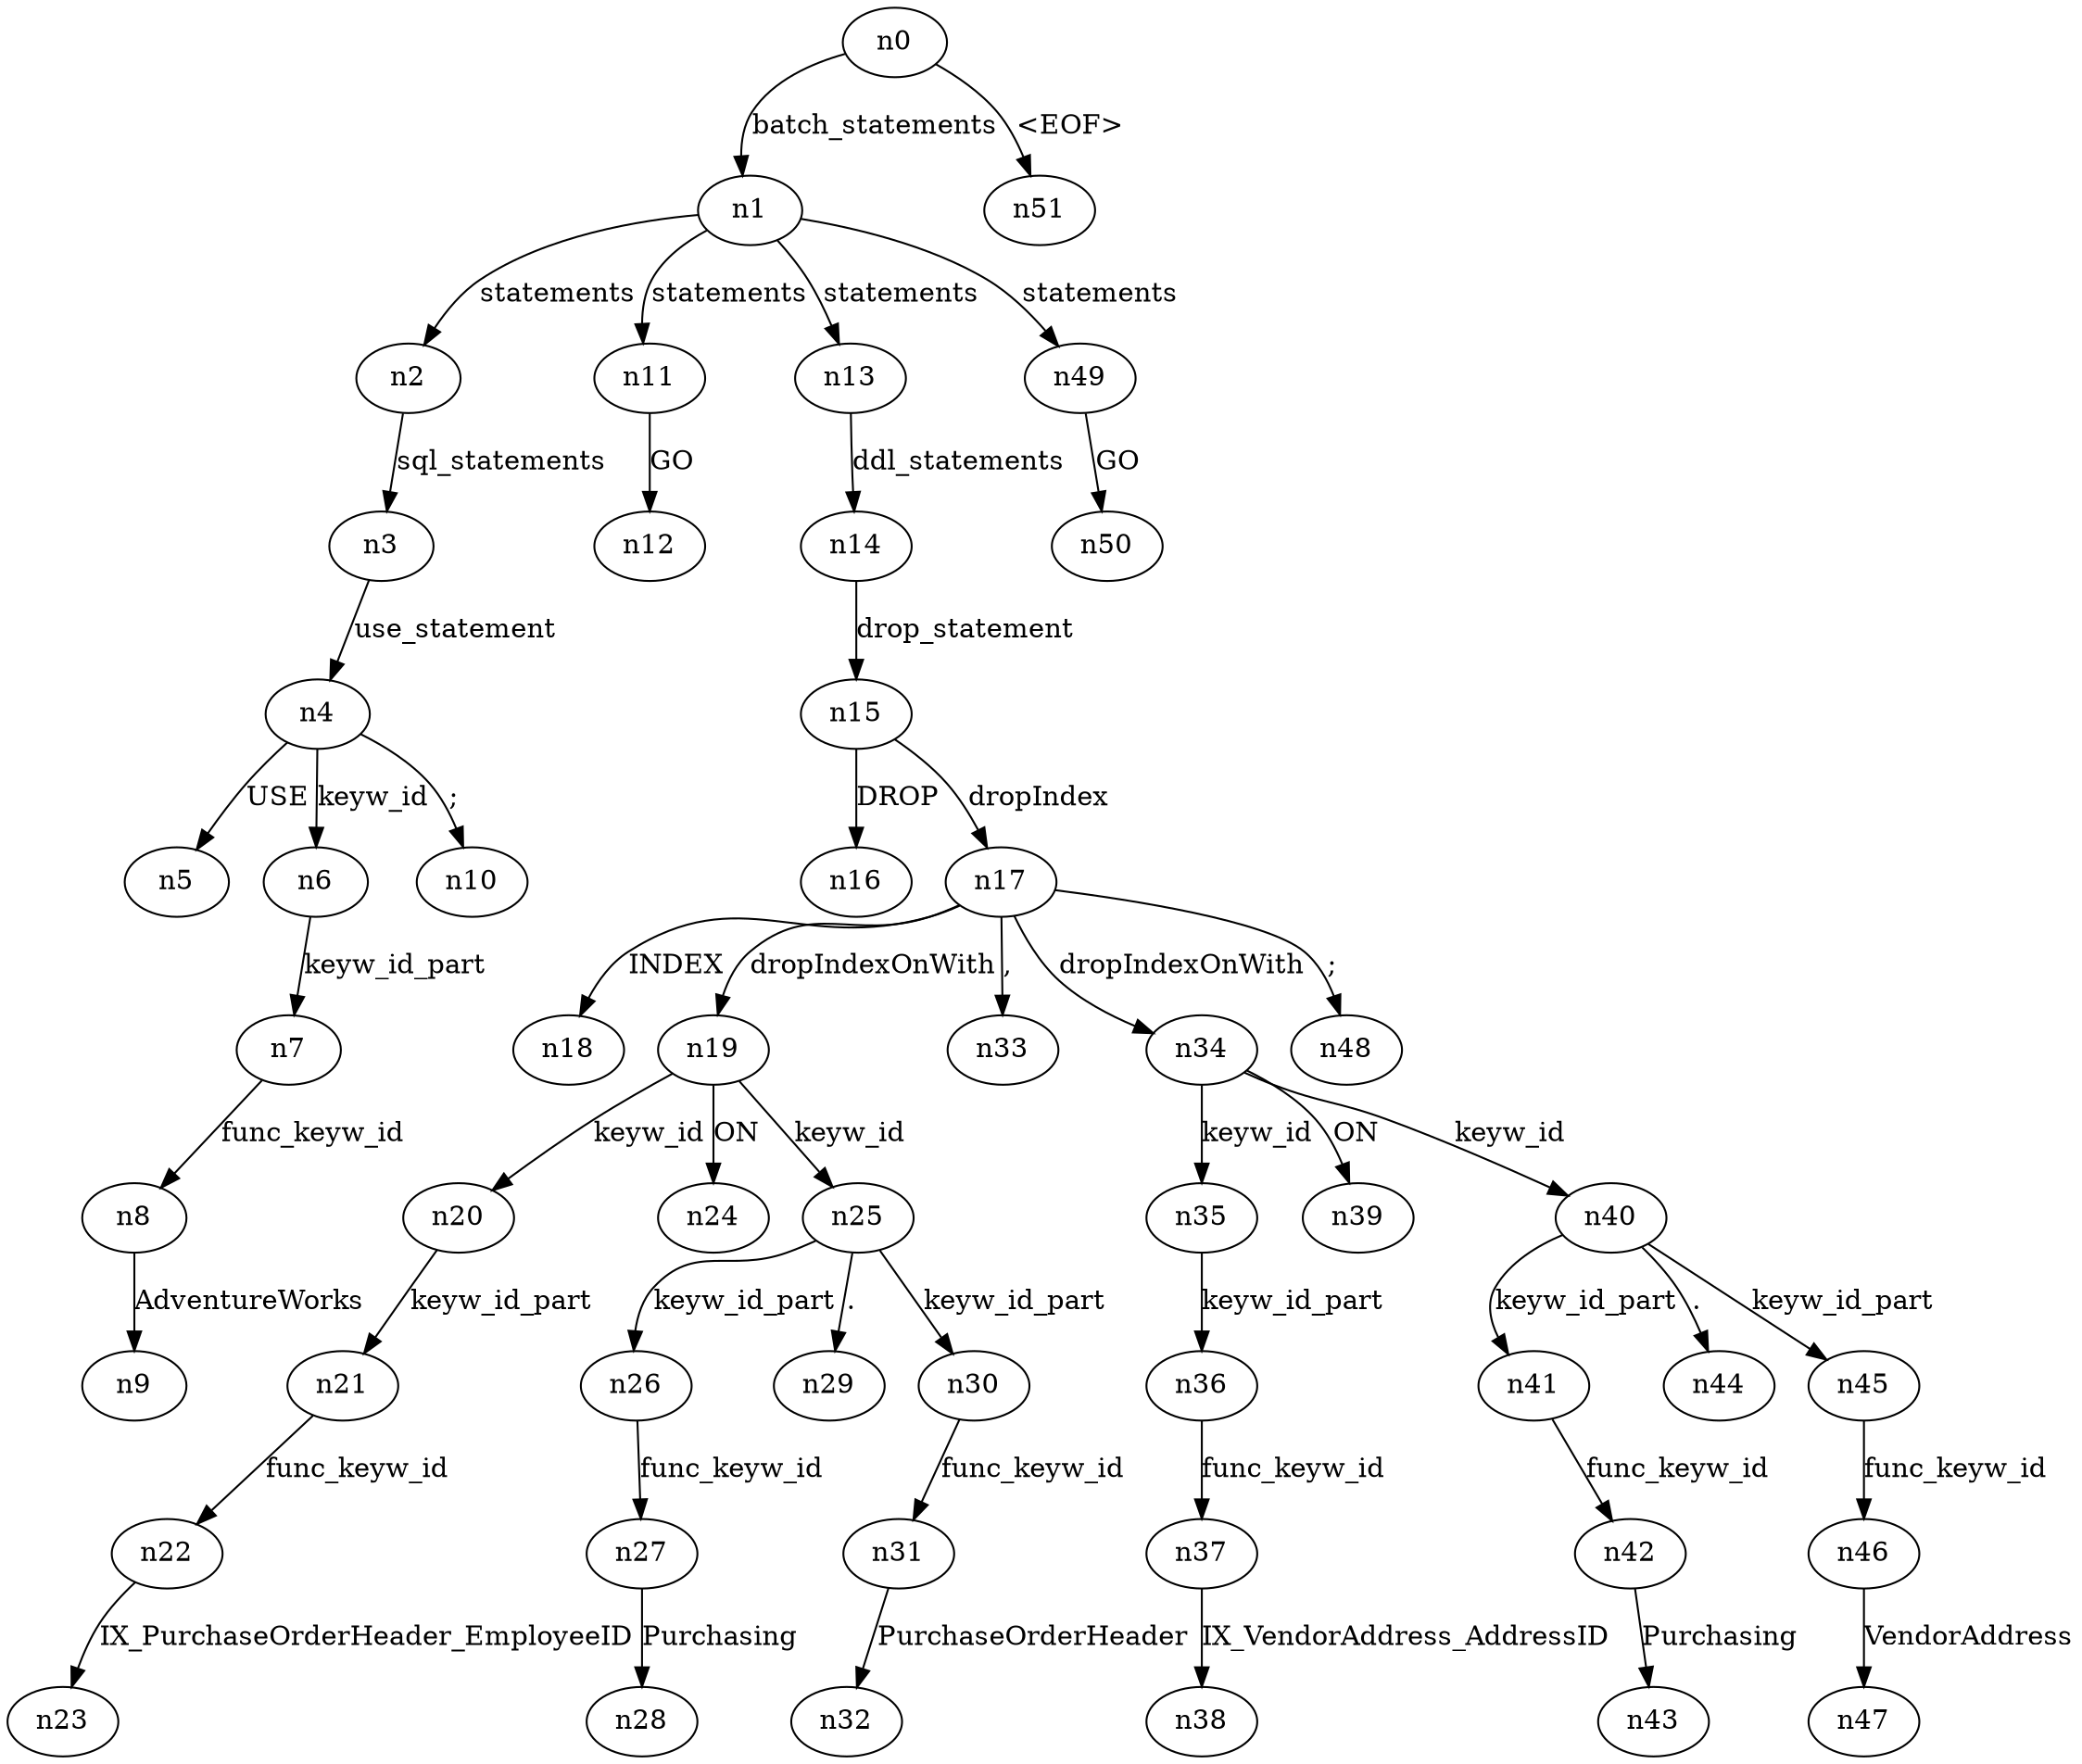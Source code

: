 digraph ParseTree {
  n0 -> n1 [label="batch_statements"];
  n1 -> n2 [label="statements"];
  n2 -> n3 [label="sql_statements"];
  n3 -> n4 [label="use_statement"];
  n4 -> n5 [label="USE"];
  n4 -> n6 [label="keyw_id"];
  n6 -> n7 [label="keyw_id_part"];
  n7 -> n8 [label="func_keyw_id"];
  n8 -> n9 [label="AdventureWorks"];
  n4 -> n10 [label=";"];
  n1 -> n11 [label="statements"];
  n11 -> n12 [label="GO"];
  n1 -> n13 [label="statements"];
  n13 -> n14 [label="ddl_statements"];
  n14 -> n15 [label="drop_statement"];
  n15 -> n16 [label="DROP"];
  n15 -> n17 [label="dropIndex"];
  n17 -> n18 [label="INDEX"];
  n17 -> n19 [label="dropIndexOnWith"];
  n19 -> n20 [label="keyw_id"];
  n20 -> n21 [label="keyw_id_part"];
  n21 -> n22 [label="func_keyw_id"];
  n22 -> n23 [label="IX_PurchaseOrderHeader_EmployeeID"];
  n19 -> n24 [label="ON"];
  n19 -> n25 [label="keyw_id"];
  n25 -> n26 [label="keyw_id_part"];
  n26 -> n27 [label="func_keyw_id"];
  n27 -> n28 [label="Purchasing"];
  n25 -> n29 [label="."];
  n25 -> n30 [label="keyw_id_part"];
  n30 -> n31 [label="func_keyw_id"];
  n31 -> n32 [label="PurchaseOrderHeader"];
  n17 -> n33 [label=","];
  n17 -> n34 [label="dropIndexOnWith"];
  n34 -> n35 [label="keyw_id"];
  n35 -> n36 [label="keyw_id_part"];
  n36 -> n37 [label="func_keyw_id"];
  n37 -> n38 [label="IX_VendorAddress_AddressID"];
  n34 -> n39 [label="ON"];
  n34 -> n40 [label="keyw_id"];
  n40 -> n41 [label="keyw_id_part"];
  n41 -> n42 [label="func_keyw_id"];
  n42 -> n43 [label="Purchasing"];
  n40 -> n44 [label="."];
  n40 -> n45 [label="keyw_id_part"];
  n45 -> n46 [label="func_keyw_id"];
  n46 -> n47 [label="VendorAddress"];
  n17 -> n48 [label=";"];
  n1 -> n49 [label="statements"];
  n49 -> n50 [label="GO"];
  n0 -> n51 [label="<EOF>"];
}